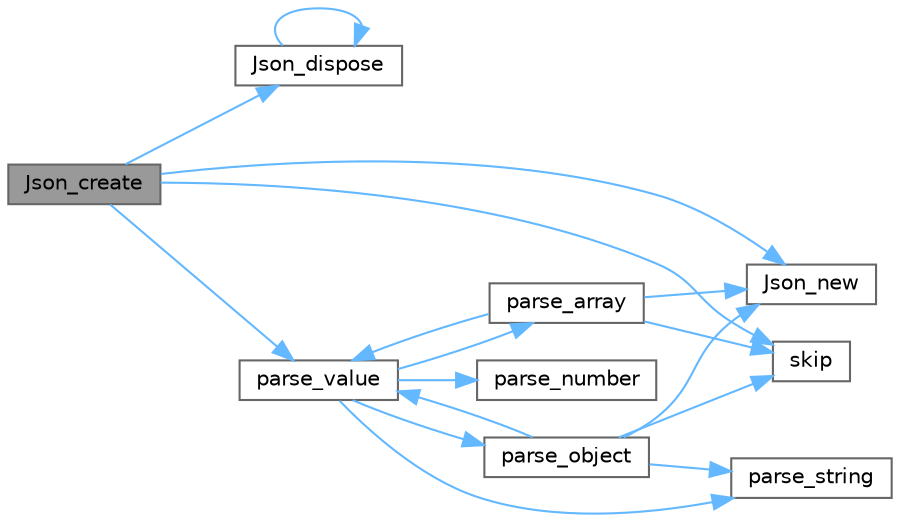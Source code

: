 digraph "Json_create"
{
 // LATEX_PDF_SIZE
  bgcolor="transparent";
  edge [fontname=Helvetica,fontsize=10,labelfontname=Helvetica,labelfontsize=10];
  node [fontname=Helvetica,fontsize=10,shape=box,height=0.2,width=0.4];
  rankdir="LR";
  Node1 [id="Node000001",label="Json_create",height=0.2,width=0.4,color="gray40", fillcolor="grey60", style="filled", fontcolor="black",tooltip=" "];
  Node1 -> Node2 [id="edge17_Node000001_Node000002",color="steelblue1",style="solid",tooltip=" "];
  Node2 [id="Node000002",label="Json_dispose",height=0.2,width=0.4,color="grey40", fillcolor="white", style="filled",URL="$_json_8c.html#a2fbb389e8c6eaf5a9d923a2030b4ad80",tooltip=" "];
  Node2 -> Node2 [id="edge18_Node000002_Node000002",color="steelblue1",style="solid",tooltip=" "];
  Node1 -> Node3 [id="edge19_Node000001_Node000003",color="steelblue1",style="solid",tooltip=" "];
  Node3 [id="Node000003",label="Json_new",height=0.2,width=0.4,color="grey40", fillcolor="white", style="filled",URL="$_json_8c.html#a7c852205714c794ff7374ce6712b7fcb",tooltip=" "];
  Node1 -> Node4 [id="edge20_Node000001_Node000004",color="steelblue1",style="solid",tooltip=" "];
  Node4 [id="Node000004",label="parse_value",height=0.2,width=0.4,color="grey40", fillcolor="white", style="filled",URL="$_json_8c.html#aedd1f87c2ec73b2f315e51edafdde48f",tooltip=" "];
  Node4 -> Node5 [id="edge21_Node000004_Node000005",color="steelblue1",style="solid",tooltip=" "];
  Node5 [id="Node000005",label="parse_array",height=0.2,width=0.4,color="grey40", fillcolor="white", style="filled",URL="$_json_8c.html#a60f17386881b03cab2c4df5b2fb7d1d4",tooltip=" "];
  Node5 -> Node3 [id="edge22_Node000005_Node000003",color="steelblue1",style="solid",tooltip=" "];
  Node5 -> Node4 [id="edge23_Node000005_Node000004",color="steelblue1",style="solid",tooltip=" "];
  Node5 -> Node6 [id="edge24_Node000005_Node000006",color="steelblue1",style="solid",tooltip=" "];
  Node6 [id="Node000006",label="skip",height=0.2,width=0.4,color="grey40", fillcolor="white", style="filled",URL="$_json_8c.html#af38ca32489aef093745b4eb4673c64f3",tooltip=" "];
  Node4 -> Node7 [id="edge25_Node000004_Node000007",color="steelblue1",style="solid",tooltip=" "];
  Node7 [id="Node000007",label="parse_number",height=0.2,width=0.4,color="grey40", fillcolor="white", style="filled",URL="$_json_8c.html#aa002d830382e0edb6554ad97aad06b89",tooltip=" "];
  Node4 -> Node8 [id="edge26_Node000004_Node000008",color="steelblue1",style="solid",tooltip=" "];
  Node8 [id="Node000008",label="parse_object",height=0.2,width=0.4,color="grey40", fillcolor="white", style="filled",URL="$_json_8c.html#abeab93beca99465febc6b7ecedbc6cca",tooltip=" "];
  Node8 -> Node3 [id="edge27_Node000008_Node000003",color="steelblue1",style="solid",tooltip=" "];
  Node8 -> Node9 [id="edge28_Node000008_Node000009",color="steelblue1",style="solid",tooltip=" "];
  Node9 [id="Node000009",label="parse_string",height=0.2,width=0.4,color="grey40", fillcolor="white", style="filled",URL="$_json_8c.html#ad286771dd1a20a60c732fbaac6302c1a",tooltip=" "];
  Node8 -> Node4 [id="edge29_Node000008_Node000004",color="steelblue1",style="solid",tooltip=" "];
  Node8 -> Node6 [id="edge30_Node000008_Node000006",color="steelblue1",style="solid",tooltip=" "];
  Node4 -> Node9 [id="edge31_Node000004_Node000009",color="steelblue1",style="solid",tooltip=" "];
  Node1 -> Node6 [id="edge32_Node000001_Node000006",color="steelblue1",style="solid",tooltip=" "];
}
